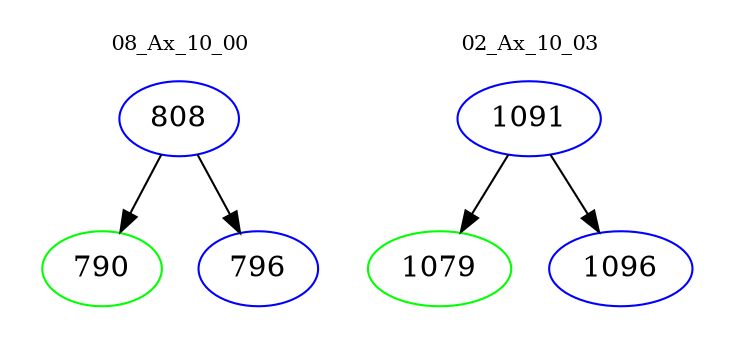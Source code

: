 digraph{
subgraph cluster_0 {
color = white
label = "08_Ax_10_00";
fontsize=10;
T0_808 [label="808", color="blue"]
T0_808 -> T0_790 [color="black"]
T0_790 [label="790", color="green"]
T0_808 -> T0_796 [color="black"]
T0_796 [label="796", color="blue"]
}
subgraph cluster_1 {
color = white
label = "02_Ax_10_03";
fontsize=10;
T1_1091 [label="1091", color="blue"]
T1_1091 -> T1_1079 [color="black"]
T1_1079 [label="1079", color="green"]
T1_1091 -> T1_1096 [color="black"]
T1_1096 [label="1096", color="blue"]
}
}
